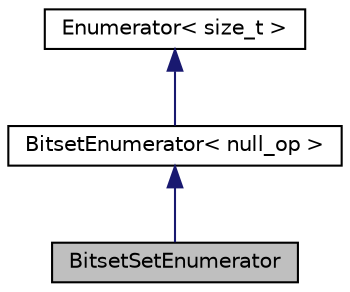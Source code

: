 digraph "BitsetSetEnumerator"
{
  edge [fontname="Helvetica",fontsize="10",labelfontname="Helvetica",labelfontsize="10"];
  node [fontname="Helvetica",fontsize="10",shape=record];
  Node1 [label="BitsetSetEnumerator",height=0.2,width=0.4,color="black", fillcolor="grey75", style="filled", fontcolor="black"];
  Node2 -> Node1 [dir="back",color="midnightblue",fontsize="10",style="solid",fontname="Helvetica"];
  Node2 [label="BitsetEnumerator\< null_op \>",height=0.2,width=0.4,color="black", fillcolor="white", style="filled",URL="$classBitsetEnumerator.html"];
  Node3 -> Node2 [dir="back",color="midnightblue",fontsize="10",style="solid",fontname="Helvetica"];
  Node3 [label="Enumerator\< size_t \>",height=0.2,width=0.4,color="black", fillcolor="white", style="filled",URL="$classEnumerator.html"];
}

